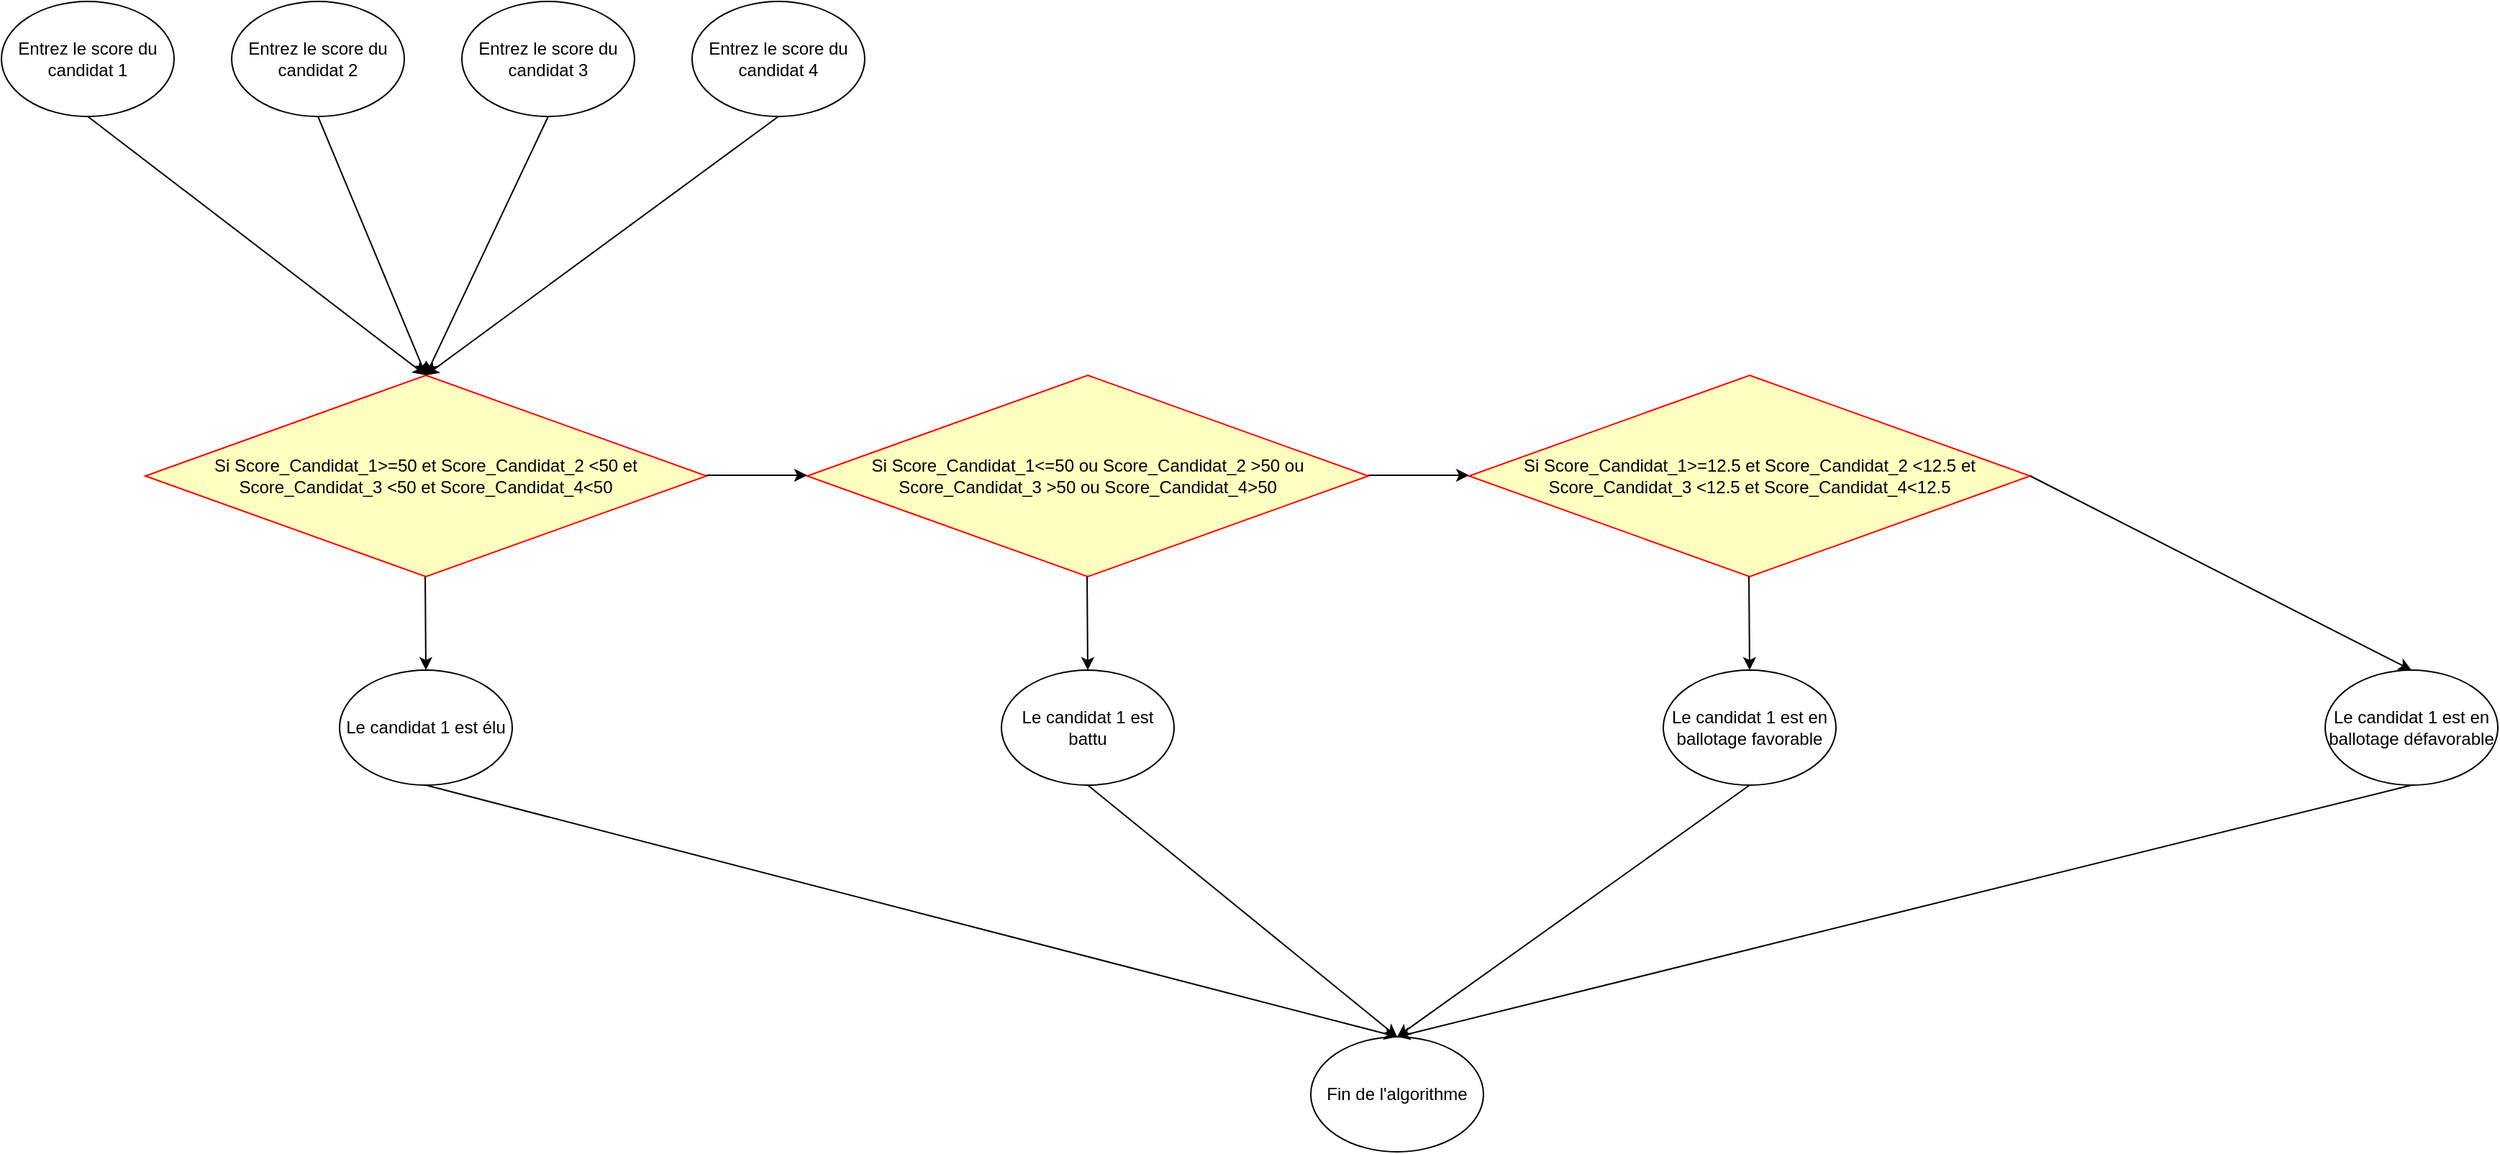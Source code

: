 <mxfile version="22.1.2" type="device">
  <diagram name="Page-1" id="f4EdRcaPcIi2rNeKzT5N">
    <mxGraphModel dx="1418" dy="828" grid="1" gridSize="10" guides="1" tooltips="1" connect="1" arrows="1" fold="1" page="1" pageScale="1" pageWidth="827" pageHeight="1169" math="0" shadow="0">
      <root>
        <mxCell id="0" />
        <mxCell id="1" parent="0" />
        <mxCell id="RbdnbPaG2IlNMbL4rTP3-1" value="Entrez le score du candidat 3" style="ellipse;whiteSpace=wrap;html=1;" parent="1" vertex="1">
          <mxGeometry x="420" y="80" width="120" height="80" as="geometry" />
        </mxCell>
        <mxCell id="RbdnbPaG2IlNMbL4rTP3-2" value="Entrez le score du candidat 2" style="ellipse;whiteSpace=wrap;html=1;" parent="1" vertex="1">
          <mxGeometry x="260" y="80" width="120" height="80" as="geometry" />
        </mxCell>
        <mxCell id="RbdnbPaG2IlNMbL4rTP3-3" value="Entrez le score du candidat 4" style="ellipse;whiteSpace=wrap;html=1;" parent="1" vertex="1">
          <mxGeometry x="580" y="80" width="120" height="80" as="geometry" />
        </mxCell>
        <mxCell id="RbdnbPaG2IlNMbL4rTP3-4" value="Entrez le score du candidat 1" style="ellipse;whiteSpace=wrap;html=1;" parent="1" vertex="1">
          <mxGeometry x="100" y="80" width="120" height="80" as="geometry" />
        </mxCell>
        <mxCell id="RbdnbPaG2IlNMbL4rTP3-5" value="Si&amp;nbsp;Score_Candidat_1&amp;gt;=50 et Score_Candidat_2 &amp;lt;50 et Score_Candidat_3 &amp;lt;50 et Score_Candidat_4&amp;lt;50" style="rhombus;whiteSpace=wrap;html=1;fontColor=#000000;fillColor=#ffffc0;strokeColor=#ff0000;" parent="1" vertex="1">
          <mxGeometry x="200" y="340" width="390" height="140" as="geometry" />
        </mxCell>
        <mxCell id="RbdnbPaG2IlNMbL4rTP3-8" value="" style="endArrow=classic;html=1;rounded=0;entryX=0.5;entryY=0;entryDx=0;entryDy=0;" parent="1" target="RbdnbPaG2IlNMbL4rTP3-5" edge="1">
          <mxGeometry width="50" height="50" relative="1" as="geometry">
            <mxPoint x="160" y="160" as="sourcePoint" />
            <mxPoint x="210" y="260" as="targetPoint" />
          </mxGeometry>
        </mxCell>
        <mxCell id="RbdnbPaG2IlNMbL4rTP3-9" value="" style="endArrow=classic;html=1;rounded=0;exitX=0.5;exitY=1;exitDx=0;exitDy=0;entryX=0.5;entryY=0;entryDx=0;entryDy=0;" parent="1" source="RbdnbPaG2IlNMbL4rTP3-3" target="RbdnbPaG2IlNMbL4rTP3-5" edge="1">
          <mxGeometry width="50" height="50" relative="1" as="geometry">
            <mxPoint x="664" y="170" as="sourcePoint" />
            <mxPoint x="414" y="350" as="targetPoint" />
          </mxGeometry>
        </mxCell>
        <mxCell id="RbdnbPaG2IlNMbL4rTP3-10" value="" style="endArrow=classic;html=1;rounded=0;entryX=0.5;entryY=0;entryDx=0;entryDy=0;" parent="1" target="RbdnbPaG2IlNMbL4rTP3-5" edge="1">
          <mxGeometry width="50" height="50" relative="1" as="geometry">
            <mxPoint x="480" y="160" as="sourcePoint" />
            <mxPoint x="390" y="290" as="targetPoint" />
          </mxGeometry>
        </mxCell>
        <mxCell id="RbdnbPaG2IlNMbL4rTP3-11" value="" style="endArrow=classic;html=1;rounded=0;entryX=0.5;entryY=0;entryDx=0;entryDy=0;" parent="1" target="RbdnbPaG2IlNMbL4rTP3-5" edge="1">
          <mxGeometry width="50" height="50" relative="1" as="geometry">
            <mxPoint x="320" y="160" as="sourcePoint" />
            <mxPoint x="350" y="260" as="targetPoint" />
          </mxGeometry>
        </mxCell>
        <mxCell id="RbdnbPaG2IlNMbL4rTP3-12" value="Le candidat 1 est élu" style="ellipse;whiteSpace=wrap;html=1;" parent="1" vertex="1">
          <mxGeometry x="335" y="545" width="120" height="80" as="geometry" />
        </mxCell>
        <mxCell id="RbdnbPaG2IlNMbL4rTP3-13" value="" style="endArrow=classic;html=1;rounded=0;entryX=0.5;entryY=0;entryDx=0;entryDy=0;" parent="1" target="RbdnbPaG2IlNMbL4rTP3-12" edge="1">
          <mxGeometry width="50" height="50" relative="1" as="geometry">
            <mxPoint x="394.5" y="480" as="sourcePoint" />
            <mxPoint x="394.5" y="540" as="targetPoint" />
          </mxGeometry>
        </mxCell>
        <mxCell id="RbdnbPaG2IlNMbL4rTP3-14" value="Si&amp;nbsp;Score_Candidat_1&amp;lt;=50 ou Score_Candidat_2 &amp;gt;50 ou Score_Candidat_3 &amp;gt;50 ou Score_Candidat_4&amp;gt;50" style="rhombus;whiteSpace=wrap;html=1;fontColor=#000000;fillColor=#ffffc0;strokeColor=#ff0000;" parent="1" vertex="1">
          <mxGeometry x="660" y="340" width="390" height="140" as="geometry" />
        </mxCell>
        <mxCell id="RbdnbPaG2IlNMbL4rTP3-15" value="" style="endArrow=classic;html=1;rounded=0;" parent="1" edge="1">
          <mxGeometry width="50" height="50" relative="1" as="geometry">
            <mxPoint x="590" y="409.5" as="sourcePoint" />
            <mxPoint x="660" y="409.5" as="targetPoint" />
          </mxGeometry>
        </mxCell>
        <mxCell id="RbdnbPaG2IlNMbL4rTP3-16" value="Le candidat 1 est battu" style="ellipse;whiteSpace=wrap;html=1;" parent="1" vertex="1">
          <mxGeometry x="795" y="545" width="120" height="80" as="geometry" />
        </mxCell>
        <mxCell id="RbdnbPaG2IlNMbL4rTP3-17" value="" style="endArrow=classic;html=1;rounded=0;entryX=0.5;entryY=0;entryDx=0;entryDy=0;" parent="1" target="RbdnbPaG2IlNMbL4rTP3-16" edge="1">
          <mxGeometry width="50" height="50" relative="1" as="geometry">
            <mxPoint x="854.5" y="480" as="sourcePoint" />
            <mxPoint x="854.5" y="540" as="targetPoint" />
          </mxGeometry>
        </mxCell>
        <mxCell id="76SD3gkD-IR8rKntXFRP-1" value="Si&amp;nbsp;Score_Candidat_1&amp;gt;=12.5 et Score_Candidat_2 &amp;lt;12.5 et Score_Candidat_3 &amp;lt;12.5 et Score_Candidat_4&amp;lt;12.5" style="rhombus;whiteSpace=wrap;html=1;fontColor=#000000;fillColor=#ffffc0;strokeColor=#ff0000;" vertex="1" parent="1">
          <mxGeometry x="1120" y="340" width="390" height="140" as="geometry" />
        </mxCell>
        <mxCell id="76SD3gkD-IR8rKntXFRP-2" value="" style="endArrow=classic;html=1;rounded=0;" edge="1" parent="1">
          <mxGeometry width="50" height="50" relative="1" as="geometry">
            <mxPoint x="1050" y="409.5" as="sourcePoint" />
            <mxPoint x="1120" y="409.5" as="targetPoint" />
          </mxGeometry>
        </mxCell>
        <mxCell id="76SD3gkD-IR8rKntXFRP-3" value="Le candidat 1 est en ballotage favorable" style="ellipse;whiteSpace=wrap;html=1;" vertex="1" parent="1">
          <mxGeometry x="1255" y="545" width="120" height="80" as="geometry" />
        </mxCell>
        <mxCell id="76SD3gkD-IR8rKntXFRP-4" value="" style="endArrow=classic;html=1;rounded=0;entryX=0.5;entryY=0;entryDx=0;entryDy=0;" edge="1" parent="1" target="76SD3gkD-IR8rKntXFRP-3">
          <mxGeometry width="50" height="50" relative="1" as="geometry">
            <mxPoint x="1314.5" y="480" as="sourcePoint" />
            <mxPoint x="1314.5" y="540" as="targetPoint" />
          </mxGeometry>
        </mxCell>
        <mxCell id="76SD3gkD-IR8rKntXFRP-7" value="Le candidat 1 est en ballotage défavorable" style="ellipse;whiteSpace=wrap;html=1;" vertex="1" parent="1">
          <mxGeometry x="1715" y="545" width="120" height="80" as="geometry" />
        </mxCell>
        <mxCell id="76SD3gkD-IR8rKntXFRP-8" value="" style="endArrow=classic;html=1;rounded=0;entryX=0.5;entryY=0;entryDx=0;entryDy=0;exitX=1;exitY=0.5;exitDx=0;exitDy=0;" edge="1" parent="1" target="76SD3gkD-IR8rKntXFRP-7" source="76SD3gkD-IR8rKntXFRP-1">
          <mxGeometry width="50" height="50" relative="1" as="geometry">
            <mxPoint x="1774.5" y="480" as="sourcePoint" />
            <mxPoint x="1774.5" y="540" as="targetPoint" />
          </mxGeometry>
        </mxCell>
        <mxCell id="76SD3gkD-IR8rKntXFRP-9" value="Fin de l&#39;algorithme" style="ellipse;whiteSpace=wrap;html=1;" vertex="1" parent="1">
          <mxGeometry x="1010" y="800" width="120" height="80" as="geometry" />
        </mxCell>
        <mxCell id="76SD3gkD-IR8rKntXFRP-10" value="" style="endArrow=classic;html=1;rounded=0;entryX=0.5;entryY=0;entryDx=0;entryDy=0;exitX=0.5;exitY=1;exitDx=0;exitDy=0;" edge="1" parent="1" source="RbdnbPaG2IlNMbL4rTP3-12" target="76SD3gkD-IR8rKntXFRP-9">
          <mxGeometry width="50" height="50" relative="1" as="geometry">
            <mxPoint x="660" y="720" as="sourcePoint" />
            <mxPoint x="710" y="670" as="targetPoint" />
          </mxGeometry>
        </mxCell>
        <mxCell id="76SD3gkD-IR8rKntXFRP-11" value="" style="endArrow=classic;html=1;rounded=0;entryX=0.5;entryY=0;entryDx=0;entryDy=0;exitX=0.5;exitY=1;exitDx=0;exitDy=0;" edge="1" parent="1" source="RbdnbPaG2IlNMbL4rTP3-16" target="76SD3gkD-IR8rKntXFRP-9">
          <mxGeometry width="50" height="50" relative="1" as="geometry">
            <mxPoint x="880" y="650" as="sourcePoint" />
            <mxPoint x="930" y="600" as="targetPoint" />
          </mxGeometry>
        </mxCell>
        <mxCell id="76SD3gkD-IR8rKntXFRP-12" value="" style="endArrow=classic;html=1;rounded=0;entryX=0.5;entryY=0;entryDx=0;entryDy=0;exitX=0.5;exitY=1;exitDx=0;exitDy=0;" edge="1" parent="1" source="76SD3gkD-IR8rKntXFRP-3" target="76SD3gkD-IR8rKntXFRP-9">
          <mxGeometry width="50" height="50" relative="1" as="geometry">
            <mxPoint x="1290" y="690" as="sourcePoint" />
            <mxPoint x="1340" y="640" as="targetPoint" />
          </mxGeometry>
        </mxCell>
        <mxCell id="76SD3gkD-IR8rKntXFRP-13" value="" style="endArrow=classic;html=1;rounded=0;entryX=0.5;entryY=0;entryDx=0;entryDy=0;exitX=0.5;exitY=1;exitDx=0;exitDy=0;" edge="1" parent="1" source="76SD3gkD-IR8rKntXFRP-7" target="76SD3gkD-IR8rKntXFRP-9">
          <mxGeometry width="50" height="50" relative="1" as="geometry">
            <mxPoint x="1690" y="710" as="sourcePoint" />
            <mxPoint x="1740" y="660" as="targetPoint" />
          </mxGeometry>
        </mxCell>
      </root>
    </mxGraphModel>
  </diagram>
</mxfile>
